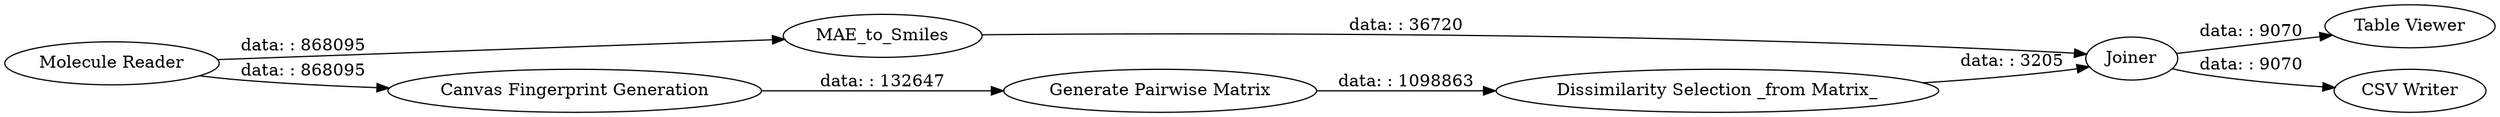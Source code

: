 digraph {
	"682084964717701468_85" [label="Table Viewer"]
	"682084964717701468_8238" [label=Joiner]
	"682084964717701468_8235" [label=MAE_to_Smiles]
	"682084964717701468_44" [label="Canvas Fingerprint Generation"]
	"682084964717701468_45" [label="Generate Pairwise Matrix"]
	"682084964717701468_84" [label="Molecule Reader"]
	"682084964717701468_182" [label="CSV Writer"]
	"682084964717701468_8236" [label="Dissimilarity Selection _from Matrix_"]
	"682084964717701468_44" -> "682084964717701468_45" [label="data: : 132647"]
	"682084964717701468_84" -> "682084964717701468_8235" [label="data: : 868095"]
	"682084964717701468_8238" -> "682084964717701468_85" [label="data: : 9070"]
	"682084964717701468_8236" -> "682084964717701468_8238" [label="data: : 3205"]
	"682084964717701468_84" -> "682084964717701468_44" [label="data: : 868095"]
	"682084964717701468_8238" -> "682084964717701468_182" [label="data: : 9070"]
	"682084964717701468_8235" -> "682084964717701468_8238" [label="data: : 36720"]
	"682084964717701468_45" -> "682084964717701468_8236" [label="data: : 1098863"]
	rankdir=LR
}
